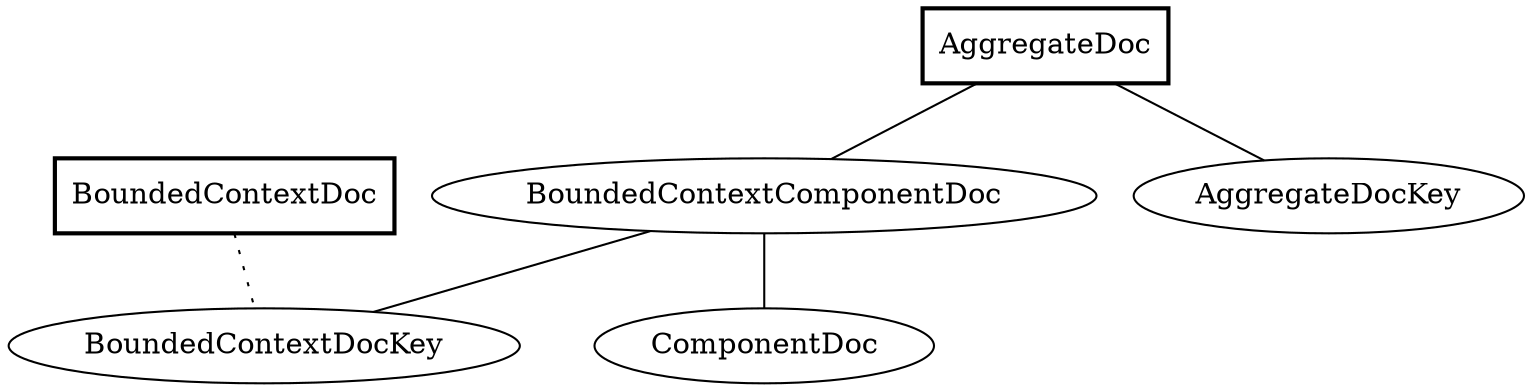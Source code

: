 graph {
splines=spline;
overlap=false;
"BoundedContextComponentDoc" -- "BoundedContextDocKey" [style=solid];
"BoundedContextDoc" -- "BoundedContextDocKey" [style=dotted];
"AggregateDoc" -- "AggregateDocKey" [style=solid];
"BoundedContextComponentDoc" -- "ComponentDoc" [style=solid];
"AggregateDoc" -- "BoundedContextComponentDoc" [style=solid];
"BoundedContextComponentDoc"[shape=ellipse];
"ComponentDoc"[shape=ellipse];
"BoundedContextDoc"[shape=box,style=bold];
"AggregateDocKey"[shape=ellipse];
"BoundedContextDocKey"[shape=ellipse];
"AggregateDoc"[shape=box,style=bold];
}
